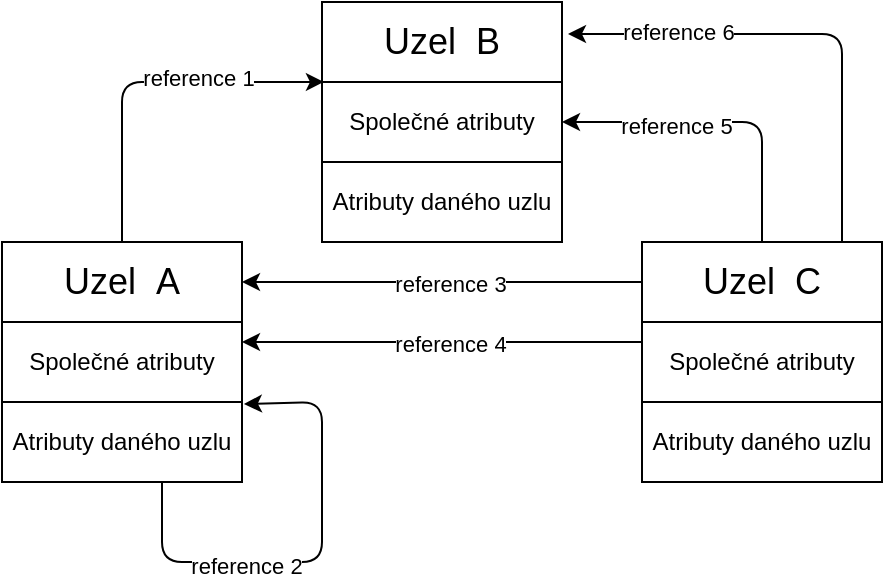 <mxfile version="14.4.3" type="github">
  <diagram id="1zTZkjrWNJwE9DgGNrMf" name="Page-1">
    <mxGraphModel dx="2066" dy="1185" grid="1" gridSize="10" guides="1" tooltips="1" connect="1" arrows="1" fold="1" page="1" pageScale="1" pageWidth="827" pageHeight="1169" math="0" shadow="0">
      <root>
        <mxCell id="0" />
        <mxCell id="1" parent="0" />
        <mxCell id="K4DqsaLnYrihcCrnpYe4-1" value="" style="rounded=0;whiteSpace=wrap;html=1;" vertex="1" parent="1">
          <mxGeometry x="80" y="280" width="120" height="120" as="geometry" />
        </mxCell>
        <mxCell id="K4DqsaLnYrihcCrnpYe4-2" value="" style="rounded=0;whiteSpace=wrap;html=1;" vertex="1" parent="1">
          <mxGeometry x="400" y="280" width="120" height="120" as="geometry" />
        </mxCell>
        <mxCell id="K4DqsaLnYrihcCrnpYe4-3" value="" style="rounded=0;whiteSpace=wrap;html=1;" vertex="1" parent="1">
          <mxGeometry x="240" y="160" width="120" height="120" as="geometry" />
        </mxCell>
        <mxCell id="K4DqsaLnYrihcCrnpYe4-4" value="" style="endArrow=classic;html=1;entryX=0.008;entryY=0.333;entryDx=0;entryDy=0;entryPerimeter=0;exitX=0.5;exitY=0;exitDx=0;exitDy=0;" edge="1" parent="1" source="K4DqsaLnYrihcCrnpYe4-1" target="K4DqsaLnYrihcCrnpYe4-3">
          <mxGeometry width="50" height="50" relative="1" as="geometry">
            <mxPoint x="120" y="280" as="sourcePoint" />
            <mxPoint x="170" y="230" as="targetPoint" />
            <Array as="points">
              <mxPoint x="140" y="200" />
            </Array>
          </mxGeometry>
        </mxCell>
        <mxCell id="K4DqsaLnYrihcCrnpYe4-5" value="reference 1" style="edgeLabel;html=1;align=center;verticalAlign=middle;resizable=0;points=[];" vertex="1" connectable="0" parent="K4DqsaLnYrihcCrnpYe4-4">
          <mxGeometry x="0.304" y="2" relative="1" as="geometry">
            <mxPoint as="offset" />
          </mxGeometry>
        </mxCell>
        <mxCell id="K4DqsaLnYrihcCrnpYe4-7" value="" style="endArrow=classic;html=1;entryX=1.008;entryY=0.675;entryDx=0;entryDy=0;entryPerimeter=0;" edge="1" parent="1" target="K4DqsaLnYrihcCrnpYe4-1">
          <mxGeometry width="50" height="50" relative="1" as="geometry">
            <mxPoint x="160" y="399" as="sourcePoint" />
            <mxPoint x="190" y="350" as="targetPoint" />
            <Array as="points">
              <mxPoint x="160" y="440" />
              <mxPoint x="240" y="440" />
              <mxPoint x="240" y="360" />
            </Array>
          </mxGeometry>
        </mxCell>
        <mxCell id="K4DqsaLnYrihcCrnpYe4-8" value="reference 2" style="edgeLabel;html=1;align=center;verticalAlign=middle;resizable=0;points=[];" vertex="1" connectable="0" parent="K4DqsaLnYrihcCrnpYe4-7">
          <mxGeometry x="-0.308" y="-2" relative="1" as="geometry">
            <mxPoint as="offset" />
          </mxGeometry>
        </mxCell>
        <mxCell id="K4DqsaLnYrihcCrnpYe4-12" value="" style="endArrow=classic;html=1;" edge="1" parent="1">
          <mxGeometry width="50" height="50" relative="1" as="geometry">
            <mxPoint x="400" y="330" as="sourcePoint" />
            <mxPoint x="200" y="330" as="targetPoint" />
          </mxGeometry>
        </mxCell>
        <mxCell id="K4DqsaLnYrihcCrnpYe4-14" value="reference 4" style="edgeLabel;html=1;align=center;verticalAlign=middle;resizable=0;points=[];" vertex="1" connectable="0" parent="K4DqsaLnYrihcCrnpYe4-12">
          <mxGeometry x="-0.04" y="1" relative="1" as="geometry">
            <mxPoint as="offset" />
          </mxGeometry>
        </mxCell>
        <mxCell id="K4DqsaLnYrihcCrnpYe4-15" value="" style="endArrow=classic;html=1;" edge="1" parent="1">
          <mxGeometry width="50" height="50" relative="1" as="geometry">
            <mxPoint x="400" y="300" as="sourcePoint" />
            <mxPoint x="200" y="300" as="targetPoint" />
          </mxGeometry>
        </mxCell>
        <mxCell id="K4DqsaLnYrihcCrnpYe4-16" value="reference 3" style="edgeLabel;html=1;align=center;verticalAlign=middle;resizable=0;points=[];" vertex="1" connectable="0" parent="K4DqsaLnYrihcCrnpYe4-15">
          <mxGeometry x="-0.04" y="1" relative="1" as="geometry">
            <mxPoint as="offset" />
          </mxGeometry>
        </mxCell>
        <mxCell id="K4DqsaLnYrihcCrnpYe4-17" value="" style="endArrow=classic;html=1;entryX=1;entryY=0.5;entryDx=0;entryDy=0;" edge="1" parent="1" target="K4DqsaLnYrihcCrnpYe4-3">
          <mxGeometry width="50" height="50" relative="1" as="geometry">
            <mxPoint x="460" y="280" as="sourcePoint" />
            <mxPoint x="510" y="230" as="targetPoint" />
            <Array as="points">
              <mxPoint x="460" y="220" />
            </Array>
          </mxGeometry>
        </mxCell>
        <mxCell id="K4DqsaLnYrihcCrnpYe4-18" value="reference 5" style="edgeLabel;html=1;align=center;verticalAlign=middle;resizable=0;points=[];" vertex="1" connectable="0" parent="K4DqsaLnYrihcCrnpYe4-17">
          <mxGeometry x="0.287" y="2" relative="1" as="geometry">
            <mxPoint as="offset" />
          </mxGeometry>
        </mxCell>
        <mxCell id="K4DqsaLnYrihcCrnpYe4-19" value="" style="endArrow=classic;html=1;entryX=1.025;entryY=0.133;entryDx=0;entryDy=0;entryPerimeter=0;" edge="1" parent="1" target="K4DqsaLnYrihcCrnpYe4-3">
          <mxGeometry width="50" height="50" relative="1" as="geometry">
            <mxPoint x="500" y="280" as="sourcePoint" />
            <mxPoint x="550" y="230" as="targetPoint" />
            <Array as="points">
              <mxPoint x="500" y="176" />
            </Array>
          </mxGeometry>
        </mxCell>
        <mxCell id="K4DqsaLnYrihcCrnpYe4-20" value="reference 6" style="edgeLabel;html=1;align=center;verticalAlign=middle;resizable=0;points=[];" vertex="1" connectable="0" parent="K4DqsaLnYrihcCrnpYe4-19">
          <mxGeometry x="0.544" y="-1" relative="1" as="geometry">
            <mxPoint as="offset" />
          </mxGeometry>
        </mxCell>
        <mxCell id="K4DqsaLnYrihcCrnpYe4-21" value="&lt;font style=&quot;font-size: 18px&quot;&gt;Uzel &amp;nbsp;A&lt;/font&gt;" style="rounded=0;whiteSpace=wrap;html=1;" vertex="1" parent="1">
          <mxGeometry x="80" y="280" width="120" height="40" as="geometry" />
        </mxCell>
        <mxCell id="K4DqsaLnYrihcCrnpYe4-22" value="&lt;font style=&quot;font-size: 18px&quot;&gt;Uzel &amp;nbsp;B&lt;/font&gt;" style="rounded=0;whiteSpace=wrap;html=1;" vertex="1" parent="1">
          <mxGeometry x="240" y="160" width="120" height="40" as="geometry" />
        </mxCell>
        <mxCell id="K4DqsaLnYrihcCrnpYe4-23" value="&lt;font style=&quot;font-size: 18px&quot;&gt;Uzel &amp;nbsp;C&lt;/font&gt;" style="rounded=0;whiteSpace=wrap;html=1;" vertex="1" parent="1">
          <mxGeometry x="400" y="280" width="120" height="40" as="geometry" />
        </mxCell>
        <mxCell id="K4DqsaLnYrihcCrnpYe4-24" value="Společné atributy" style="rounded=0;whiteSpace=wrap;html=1;" vertex="1" parent="1">
          <mxGeometry x="80" y="320" width="120" height="40" as="geometry" />
        </mxCell>
        <mxCell id="K4DqsaLnYrihcCrnpYe4-25" value="Společné atributy" style="rounded=0;whiteSpace=wrap;html=1;" vertex="1" parent="1">
          <mxGeometry x="240" y="200" width="120" height="40" as="geometry" />
        </mxCell>
        <mxCell id="K4DqsaLnYrihcCrnpYe4-26" value="Společné atributy" style="rounded=0;whiteSpace=wrap;html=1;" vertex="1" parent="1">
          <mxGeometry x="400" y="320" width="120" height="40" as="geometry" />
        </mxCell>
        <mxCell id="K4DqsaLnYrihcCrnpYe4-27" value="Atributy daného uzlu" style="rounded=0;whiteSpace=wrap;html=1;" vertex="1" parent="1">
          <mxGeometry x="80" y="360" width="120" height="40" as="geometry" />
        </mxCell>
        <mxCell id="K4DqsaLnYrihcCrnpYe4-28" value="Atributy daného uzlu" style="rounded=0;whiteSpace=wrap;html=1;" vertex="1" parent="1">
          <mxGeometry x="240" y="240" width="120" height="40" as="geometry" />
        </mxCell>
        <mxCell id="K4DqsaLnYrihcCrnpYe4-29" value="Atributy daného uzlu" style="rounded=0;whiteSpace=wrap;html=1;" vertex="1" parent="1">
          <mxGeometry x="400" y="360" width="120" height="40" as="geometry" />
        </mxCell>
      </root>
    </mxGraphModel>
  </diagram>
</mxfile>
